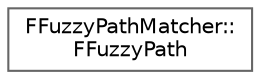 digraph "Graphical Class Hierarchy"
{
 // INTERACTIVE_SVG=YES
 // LATEX_PDF_SIZE
  bgcolor="transparent";
  edge [fontname=Helvetica,fontsize=10,labelfontname=Helvetica,labelfontsize=10];
  node [fontname=Helvetica,fontsize=10,shape=box,height=0.2,width=0.4];
  rankdir="LR";
  Node0 [id="Node000000",label="FFuzzyPathMatcher::\lFFuzzyPath",height=0.2,width=0.4,color="grey40", fillcolor="white", style="filled",URL="$d8/dce/structFFuzzyPathMatcher_1_1FFuzzyPath.html",tooltip=" "];
}
